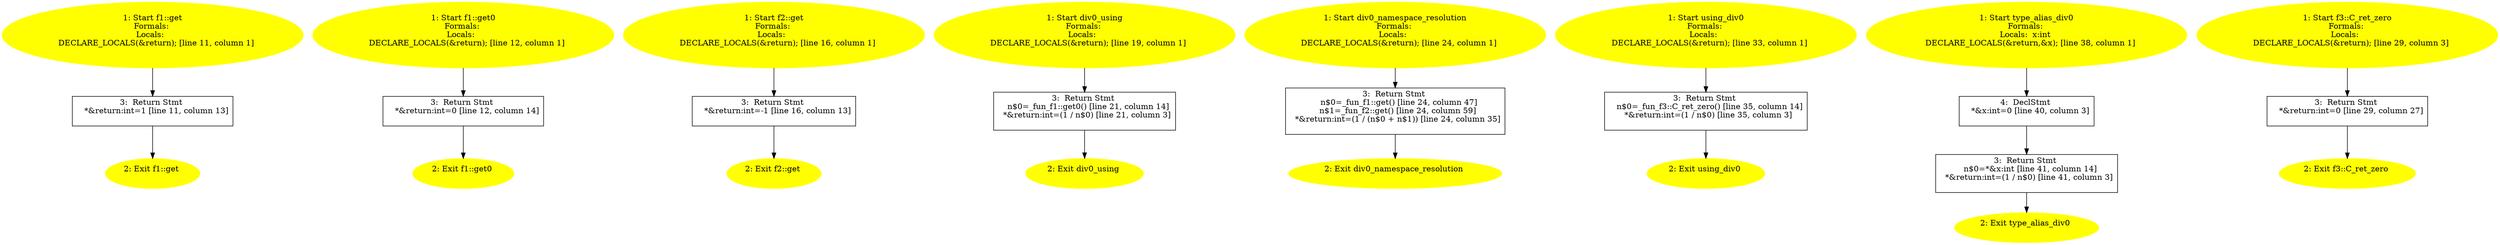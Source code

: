 /* @generated */
digraph cfg {
"get#f1#11182918362941702717.40a87222281cbcdb639beb16ed92bf79_1" [label="1: Start f1::get\nFormals: \nLocals:  \n   DECLARE_LOCALS(&return); [line 11, column 1]\n " color=yellow style=filled]
	

	 "get#f1#11182918362941702717.40a87222281cbcdb639beb16ed92bf79_1" -> "get#f1#11182918362941702717.40a87222281cbcdb639beb16ed92bf79_3" ;
"get#f1#11182918362941702717.40a87222281cbcdb639beb16ed92bf79_2" [label="2: Exit f1::get \n  " color=yellow style=filled]
	

"get#f1#11182918362941702717.40a87222281cbcdb639beb16ed92bf79_3" [label="3:  Return Stmt \n   *&return:int=1 [line 11, column 13]\n " shape="box"]
	

	 "get#f1#11182918362941702717.40a87222281cbcdb639beb16ed92bf79_3" -> "get#f1#11182918362941702717.40a87222281cbcdb639beb16ed92bf79_2" ;
"get0#f1#8249585443771353912.5f8dd295c37fb33ddae3c72efc338f89_1" [label="1: Start f1::get0\nFormals: \nLocals:  \n   DECLARE_LOCALS(&return); [line 12, column 1]\n " color=yellow style=filled]
	

	 "get0#f1#8249585443771353912.5f8dd295c37fb33ddae3c72efc338f89_1" -> "get0#f1#8249585443771353912.5f8dd295c37fb33ddae3c72efc338f89_3" ;
"get0#f1#8249585443771353912.5f8dd295c37fb33ddae3c72efc338f89_2" [label="2: Exit f1::get0 \n  " color=yellow style=filled]
	

"get0#f1#8249585443771353912.5f8dd295c37fb33ddae3c72efc338f89_3" [label="3:  Return Stmt \n   *&return:int=0 [line 12, column 14]\n " shape="box"]
	

	 "get0#f1#8249585443771353912.5f8dd295c37fb33ddae3c72efc338f89_3" -> "get0#f1#8249585443771353912.5f8dd295c37fb33ddae3c72efc338f89_2" ;
"get#f2#4584566886545893232.5a8ac538c5463a04db693a70ff1f379b_1" [label="1: Start f2::get\nFormals: \nLocals:  \n   DECLARE_LOCALS(&return); [line 16, column 1]\n " color=yellow style=filled]
	

	 "get#f2#4584566886545893232.5a8ac538c5463a04db693a70ff1f379b_1" -> "get#f2#4584566886545893232.5a8ac538c5463a04db693a70ff1f379b_3" ;
"get#f2#4584566886545893232.5a8ac538c5463a04db693a70ff1f379b_2" [label="2: Exit f2::get \n  " color=yellow style=filled]
	

"get#f2#4584566886545893232.5a8ac538c5463a04db693a70ff1f379b_3" [label="3:  Return Stmt \n   *&return:int=-1 [line 16, column 13]\n " shape="box"]
	

	 "get#f2#4584566886545893232.5a8ac538c5463a04db693a70ff1f379b_3" -> "get#f2#4584566886545893232.5a8ac538c5463a04db693a70ff1f379b_2" ;
"div0_using#4232634229583313075.9331f51b08b546cc4cf3f4b4f22e46ff_1" [label="1: Start div0_using\nFormals: \nLocals:  \n   DECLARE_LOCALS(&return); [line 19, column 1]\n " color=yellow style=filled]
	

	 "div0_using#4232634229583313075.9331f51b08b546cc4cf3f4b4f22e46ff_1" -> "div0_using#4232634229583313075.9331f51b08b546cc4cf3f4b4f22e46ff_3" ;
"div0_using#4232634229583313075.9331f51b08b546cc4cf3f4b4f22e46ff_2" [label="2: Exit div0_using \n  " color=yellow style=filled]
	

"div0_using#4232634229583313075.9331f51b08b546cc4cf3f4b4f22e46ff_3" [label="3:  Return Stmt \n   n$0=_fun_f1::get0() [line 21, column 14]\n  *&return:int=(1 / n$0) [line 21, column 3]\n " shape="box"]
	

	 "div0_using#4232634229583313075.9331f51b08b546cc4cf3f4b4f22e46ff_3" -> "div0_using#4232634229583313075.9331f51b08b546cc4cf3f4b4f22e46ff_2" ;
"div0_namespace_resolution#14165120127941064123.2433829c6d52c7e69a43e89e30e4c7fc_1" [label="1: Start div0_namespace_resolution\nFormals: \nLocals:  \n   DECLARE_LOCALS(&return); [line 24, column 1]\n " color=yellow style=filled]
	

	 "div0_namespace_resolution#14165120127941064123.2433829c6d52c7e69a43e89e30e4c7fc_1" -> "div0_namespace_resolution#14165120127941064123.2433829c6d52c7e69a43e89e30e4c7fc_3" ;
"div0_namespace_resolution#14165120127941064123.2433829c6d52c7e69a43e89e30e4c7fc_2" [label="2: Exit div0_namespace_resolution \n  " color=yellow style=filled]
	

"div0_namespace_resolution#14165120127941064123.2433829c6d52c7e69a43e89e30e4c7fc_3" [label="3:  Return Stmt \n   n$0=_fun_f1::get() [line 24, column 47]\n  n$1=_fun_f2::get() [line 24, column 59]\n  *&return:int=(1 / (n$0 + n$1)) [line 24, column 35]\n " shape="box"]
	

	 "div0_namespace_resolution#14165120127941064123.2433829c6d52c7e69a43e89e30e4c7fc_3" -> "div0_namespace_resolution#14165120127941064123.2433829c6d52c7e69a43e89e30e4c7fc_2" ;
"using_div0#15267107907897398237.0f32134dc9668df527885e12e16348fe_1" [label="1: Start using_div0\nFormals: \nLocals:  \n   DECLARE_LOCALS(&return); [line 33, column 1]\n " color=yellow style=filled]
	

	 "using_div0#15267107907897398237.0f32134dc9668df527885e12e16348fe_1" -> "using_div0#15267107907897398237.0f32134dc9668df527885e12e16348fe_3" ;
"using_div0#15267107907897398237.0f32134dc9668df527885e12e16348fe_2" [label="2: Exit using_div0 \n  " color=yellow style=filled]
	

"using_div0#15267107907897398237.0f32134dc9668df527885e12e16348fe_3" [label="3:  Return Stmt \n   n$0=_fun_f3::C_ret_zero() [line 35, column 14]\n  *&return:int=(1 / n$0) [line 35, column 3]\n " shape="box"]
	

	 "using_div0#15267107907897398237.0f32134dc9668df527885e12e16348fe_3" -> "using_div0#15267107907897398237.0f32134dc9668df527885e12e16348fe_2" ;
"type_alias_div0#11064282270104671255.675c026241b82e6430f7456d997b57b4_1" [label="1: Start type_alias_div0\nFormals: \nLocals:  x:int \n   DECLARE_LOCALS(&return,&x); [line 38, column 1]\n " color=yellow style=filled]
	

	 "type_alias_div0#11064282270104671255.675c026241b82e6430f7456d997b57b4_1" -> "type_alias_div0#11064282270104671255.675c026241b82e6430f7456d997b57b4_4" ;
"type_alias_div0#11064282270104671255.675c026241b82e6430f7456d997b57b4_2" [label="2: Exit type_alias_div0 \n  " color=yellow style=filled]
	

"type_alias_div0#11064282270104671255.675c026241b82e6430f7456d997b57b4_3" [label="3:  Return Stmt \n   n$0=*&x:int [line 41, column 14]\n  *&return:int=(1 / n$0) [line 41, column 3]\n " shape="box"]
	

	 "type_alias_div0#11064282270104671255.675c026241b82e6430f7456d997b57b4_3" -> "type_alias_div0#11064282270104671255.675c026241b82e6430f7456d997b57b4_2" ;
"type_alias_div0#11064282270104671255.675c026241b82e6430f7456d997b57b4_4" [label="4:  DeclStmt \n   *&x:int=0 [line 40, column 3]\n " shape="box"]
	

	 "type_alias_div0#11064282270104671255.675c026241b82e6430f7456d997b57b4_4" -> "type_alias_div0#11064282270104671255.675c026241b82e6430f7456d997b57b4_3" ;
"ret_zero#C#f3#(14815103288805165028).4dbfdc84a3e84f15300709ed03f3f5c1_1" [label="1: Start f3::C_ret_zero\nFormals: \nLocals:  \n   DECLARE_LOCALS(&return); [line 29, column 3]\n " color=yellow style=filled]
	

	 "ret_zero#C#f3#(14815103288805165028).4dbfdc84a3e84f15300709ed03f3f5c1_1" -> "ret_zero#C#f3#(14815103288805165028).4dbfdc84a3e84f15300709ed03f3f5c1_3" ;
"ret_zero#C#f3#(14815103288805165028).4dbfdc84a3e84f15300709ed03f3f5c1_2" [label="2: Exit f3::C_ret_zero \n  " color=yellow style=filled]
	

"ret_zero#C#f3#(14815103288805165028).4dbfdc84a3e84f15300709ed03f3f5c1_3" [label="3:  Return Stmt \n   *&return:int=0 [line 29, column 27]\n " shape="box"]
	

	 "ret_zero#C#f3#(14815103288805165028).4dbfdc84a3e84f15300709ed03f3f5c1_3" -> "ret_zero#C#f3#(14815103288805165028).4dbfdc84a3e84f15300709ed03f3f5c1_2" ;
}
